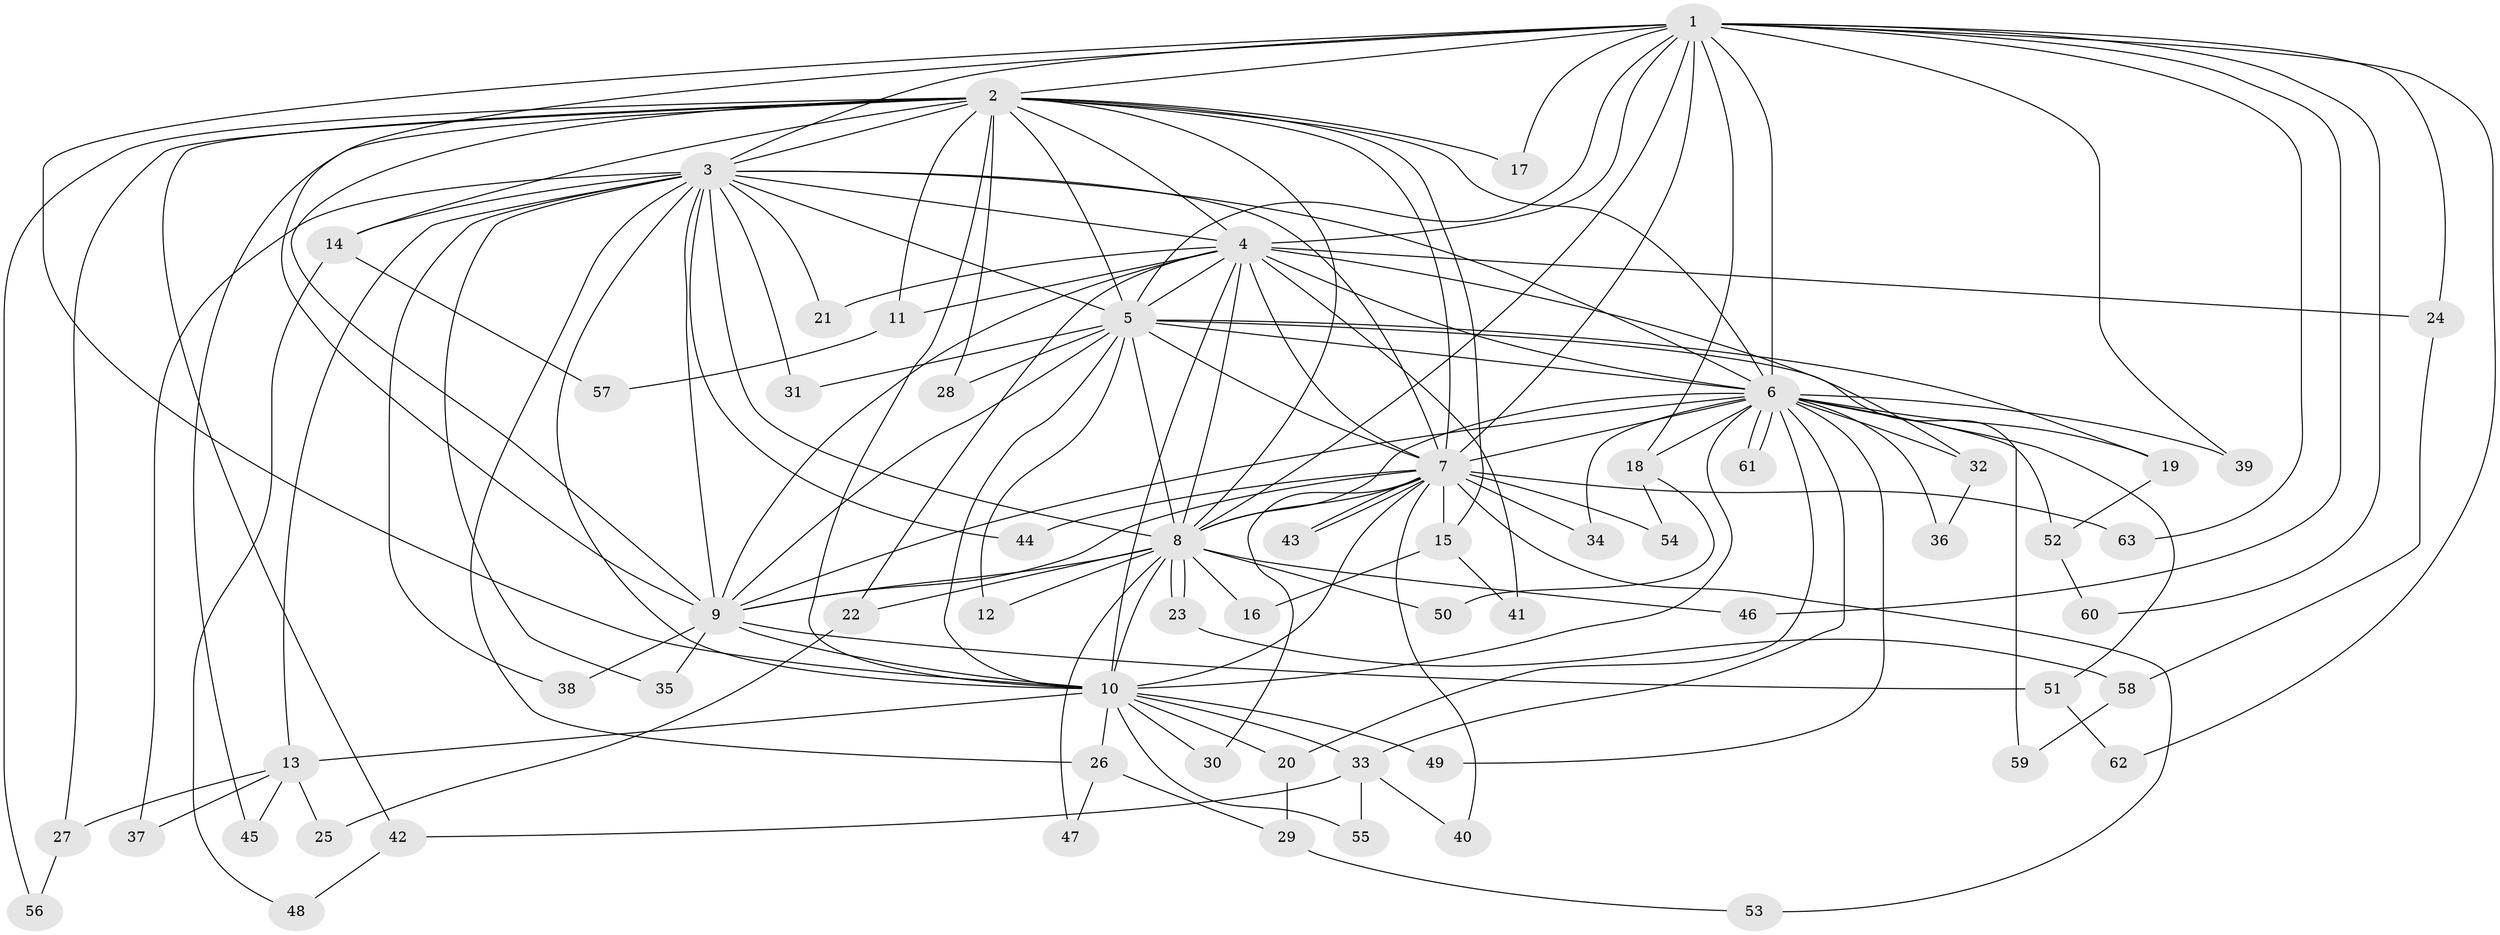 // coarse degree distribution, {21: 0.02631578947368421, 12: 0.02631578947368421, 10: 0.05263157894736842, 13: 0.02631578947368421, 17: 0.02631578947368421, 4: 0.10526315789473684, 7: 0.02631578947368421, 2: 0.4473684210526316, 3: 0.18421052631578946, 5: 0.02631578947368421, 1: 0.05263157894736842}
// Generated by graph-tools (version 1.1) at 2025/49/03/04/25 22:49:38]
// undirected, 63 vertices, 151 edges
graph export_dot {
  node [color=gray90,style=filled];
  1;
  2;
  3;
  4;
  5;
  6;
  7;
  8;
  9;
  10;
  11;
  12;
  13;
  14;
  15;
  16;
  17;
  18;
  19;
  20;
  21;
  22;
  23;
  24;
  25;
  26;
  27;
  28;
  29;
  30;
  31;
  32;
  33;
  34;
  35;
  36;
  37;
  38;
  39;
  40;
  41;
  42;
  43;
  44;
  45;
  46;
  47;
  48;
  49;
  50;
  51;
  52;
  53;
  54;
  55;
  56;
  57;
  58;
  59;
  60;
  61;
  62;
  63;
  1 -- 2;
  1 -- 3;
  1 -- 4;
  1 -- 5;
  1 -- 6;
  1 -- 7;
  1 -- 8;
  1 -- 9;
  1 -- 10;
  1 -- 17;
  1 -- 18;
  1 -- 24;
  1 -- 39;
  1 -- 46;
  1 -- 60;
  1 -- 62;
  1 -- 63;
  2 -- 3;
  2 -- 4;
  2 -- 5;
  2 -- 6;
  2 -- 7;
  2 -- 8;
  2 -- 9;
  2 -- 10;
  2 -- 11;
  2 -- 14;
  2 -- 15;
  2 -- 17;
  2 -- 27;
  2 -- 28;
  2 -- 42;
  2 -- 45;
  2 -- 56;
  3 -- 4;
  3 -- 5;
  3 -- 6;
  3 -- 7;
  3 -- 8;
  3 -- 9;
  3 -- 10;
  3 -- 13;
  3 -- 14;
  3 -- 21;
  3 -- 26;
  3 -- 31;
  3 -- 35;
  3 -- 37;
  3 -- 38;
  3 -- 44;
  4 -- 5;
  4 -- 6;
  4 -- 7;
  4 -- 8;
  4 -- 9;
  4 -- 10;
  4 -- 11;
  4 -- 21;
  4 -- 22;
  4 -- 24;
  4 -- 32;
  4 -- 41;
  5 -- 6;
  5 -- 7;
  5 -- 8;
  5 -- 9;
  5 -- 10;
  5 -- 12;
  5 -- 19;
  5 -- 28;
  5 -- 31;
  5 -- 59;
  6 -- 7;
  6 -- 8;
  6 -- 9;
  6 -- 10;
  6 -- 18;
  6 -- 19;
  6 -- 20;
  6 -- 32;
  6 -- 33;
  6 -- 34;
  6 -- 36;
  6 -- 39;
  6 -- 49;
  6 -- 51;
  6 -- 52;
  6 -- 61;
  6 -- 61;
  7 -- 8;
  7 -- 9;
  7 -- 10;
  7 -- 15;
  7 -- 30;
  7 -- 34;
  7 -- 40;
  7 -- 43;
  7 -- 43;
  7 -- 44;
  7 -- 53;
  7 -- 54;
  7 -- 63;
  8 -- 9;
  8 -- 10;
  8 -- 12;
  8 -- 16;
  8 -- 22;
  8 -- 23;
  8 -- 23;
  8 -- 46;
  8 -- 47;
  8 -- 50;
  9 -- 10;
  9 -- 35;
  9 -- 38;
  9 -- 51;
  10 -- 13;
  10 -- 20;
  10 -- 26;
  10 -- 30;
  10 -- 33;
  10 -- 49;
  10 -- 55;
  11 -- 57;
  13 -- 25;
  13 -- 27;
  13 -- 37;
  13 -- 45;
  14 -- 48;
  14 -- 57;
  15 -- 16;
  15 -- 41;
  18 -- 50;
  18 -- 54;
  19 -- 52;
  20 -- 29;
  22 -- 25;
  23 -- 58;
  24 -- 58;
  26 -- 29;
  26 -- 47;
  27 -- 56;
  29 -- 53;
  32 -- 36;
  33 -- 40;
  33 -- 42;
  33 -- 55;
  42 -- 48;
  51 -- 62;
  52 -- 60;
  58 -- 59;
}
